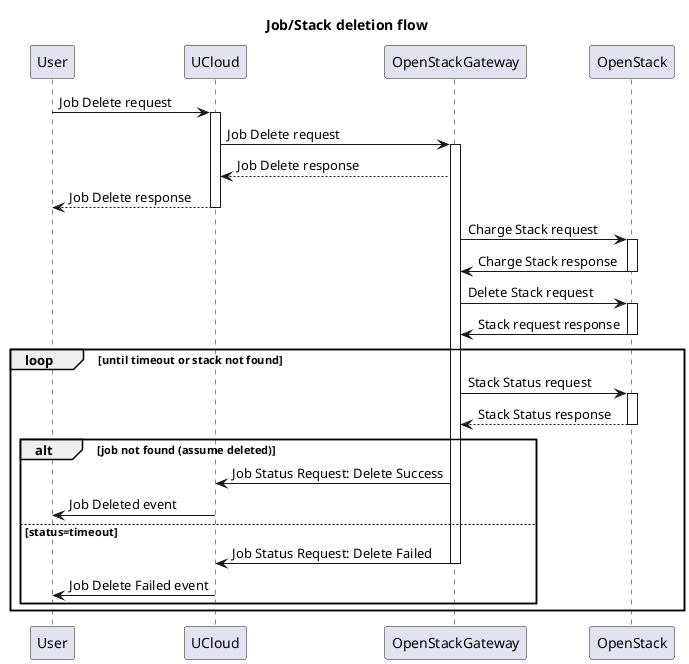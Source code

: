 @startuml
title Job/Stack deletion flow
participant "User" as user
participant "UCloud" as ucloud
participant "OpenStackGateway" as osg
participant "OpenStack" as openstack

user -> ucloud++: Job Delete request
ucloud -> osg++: Job Delete request
osg --> ucloud: Job Delete response
ucloud --> user--: Job Delete response

osg -> openstack++: Charge Stack request
openstack -> osg--: Charge Stack response
osg -> openstack++: Delete Stack request
openstack -> osg--:  Stack request response


loop until timeout or stack not found
osg -> openstack++: Stack Status request
openstack --> osg--: Stack Status response
alt job not found (assume deleted)
osg -> ucloud: Job Status Request: Delete Success
ucloud -> user: Job Deleted event
else status=timeout
osg -> ucloud--: Job Status Request: Delete Failed
ucloud -> user: Job Delete Failed event

end
end
@enduml